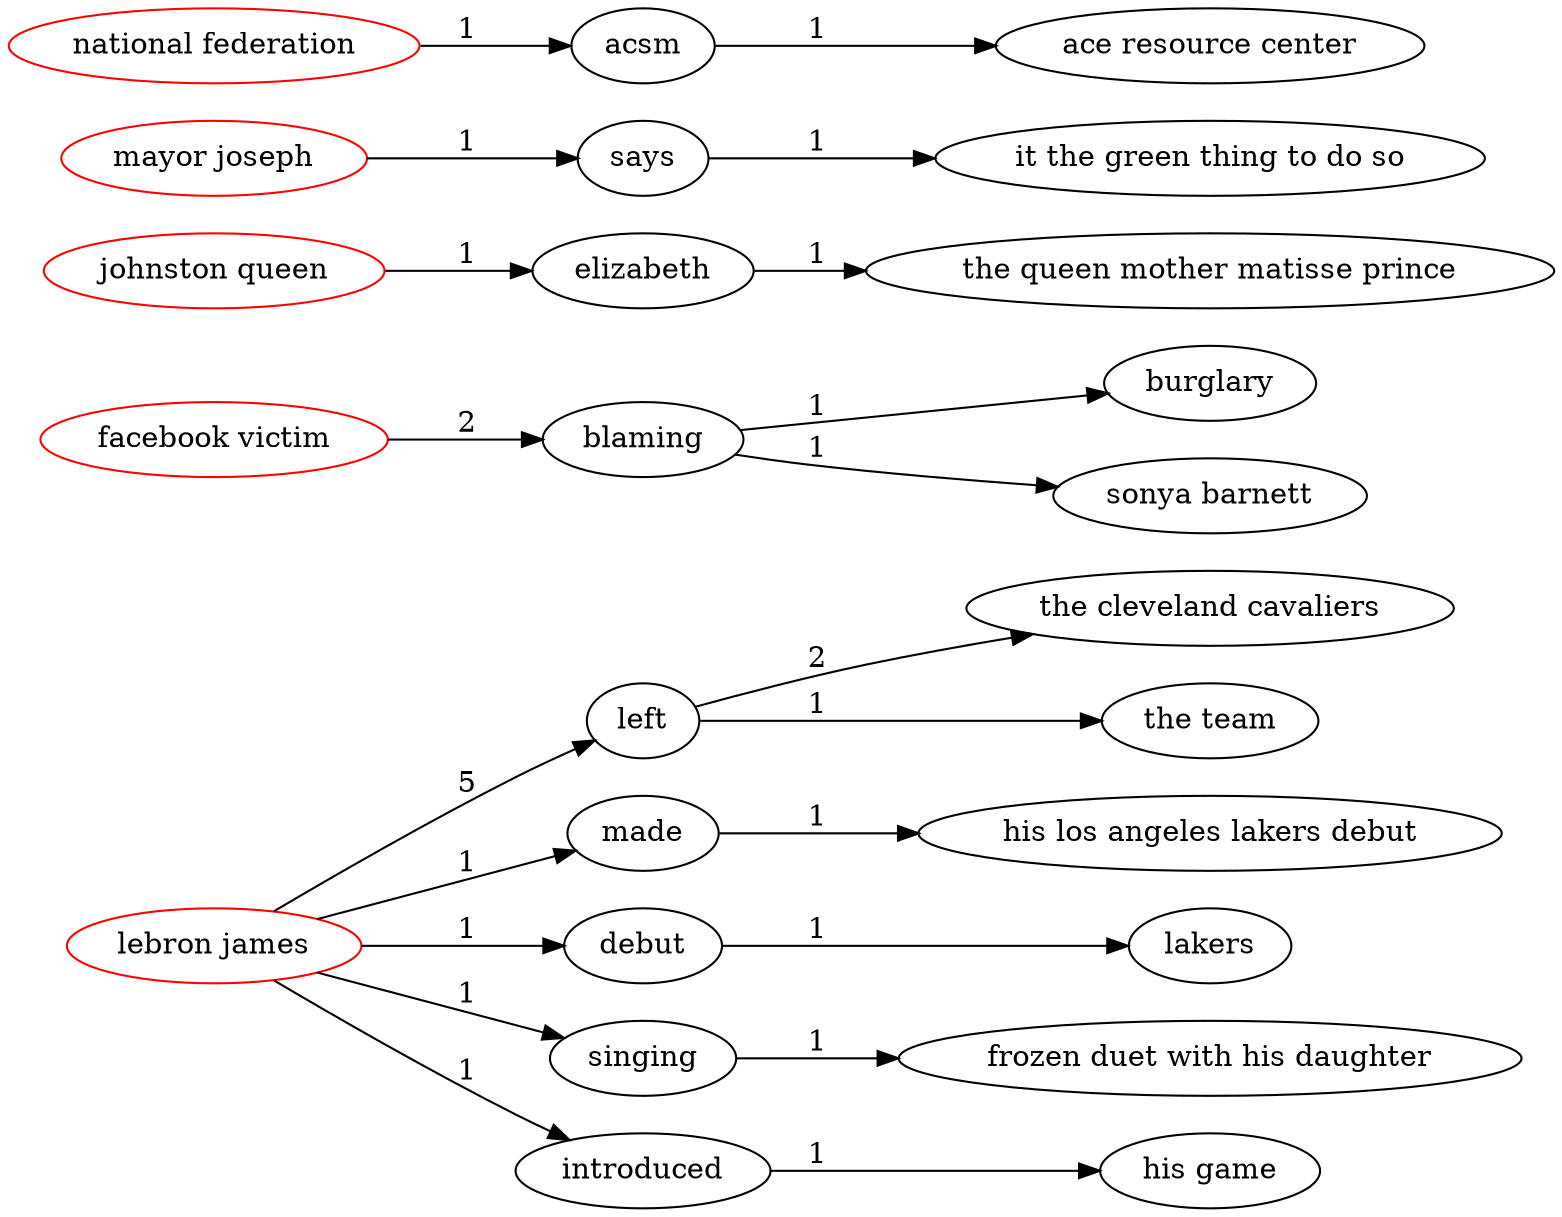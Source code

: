 digraph {
	rankdir=LR
	"lebron james" [label="lebron james" color=red]
	"lebron james.left" [label=left]
	"lebron james" -> "lebron james.left" [label=5]
	"lebron james" [label="lebron james" color=red]
	"lebron james.made" [label=made]
	"lebron james" -> "lebron james.made" [label=1]
	"lebron james" [label="lebron james" color=red]
	"lebron james.debut" [label=debut]
	"lebron james" -> "lebron james.debut" [label=1]
	"lebron james" [label="lebron james" color=red]
	"lebron james.singing" [label=singing]
	"lebron james" -> "lebron james.singing" [label=1]
	"lebron james" [label="lebron james" color=red]
	"lebron james.introduced" [label=introduced]
	"lebron james" -> "lebron james.introduced" [label=1]
	"lebron james.made.his los angeles lakers debut" [label="his los angeles lakers debut"]
	"lebron james.made" -> "lebron james.made.his los angeles lakers debut" [label=1]
	"lebron james.debut.lakers" [label=lakers]
	"lebron james.debut" -> "lebron james.debut.lakers" [label=1]
	"lebron james.left.the cleveland cavaliers" [label="the cleveland cavaliers"]
	"lebron james.left" -> "lebron james.left.the cleveland cavaliers" [label=2]
	"lebron james.left.the team" [label="the team"]
	"lebron james.left" -> "lebron james.left.the team" [label=1]
	"lebron james.singing.frozen duet with his daughter" [label="frozen duet with his daughter"]
	"lebron james.singing" -> "lebron james.singing.frozen duet with his daughter" [label=1]
	"lebron james.introduced.his game" [label="his game"]
	"lebron james.introduced" -> "lebron james.introduced.his game" [label=1]
	"facebook victim" [label="facebook victim" color=red]
	"facebook victim.blaming" [label=blaming]
	"facebook victim" -> "facebook victim.blaming" [label=2]
	"facebook victim.blaming.burglary" [label=burglary]
	"facebook victim.blaming" -> "facebook victim.blaming.burglary" [label=1]
	"facebook victim.blaming.sonya barnett" [label="sonya barnett"]
	"facebook victim.blaming" -> "facebook victim.blaming.sonya barnett" [label=1]
	"johnston queen" [label="johnston queen" color=red]
	"johnston queen.elizabeth" [label=elizabeth]
	"johnston queen" -> "johnston queen.elizabeth" [label=1]
	"johnston queen.elizabeth.the queen mother matisse prince" [label="the queen mother matisse prince"]
	"johnston queen.elizabeth" -> "johnston queen.elizabeth.the queen mother matisse prince" [label=1]
	"mayor joseph" [label="mayor joseph" color=red]
	"mayor joseph.says" [label=says]
	"mayor joseph" -> "mayor joseph.says" [label=1]
	"mayor joseph.says.it the green thing to do so" [label="it the green thing to do so"]
	"mayor joseph.says" -> "mayor joseph.says.it the green thing to do so" [label=1]
	"national federation" [label="national federation" color=red]
	"national federation.acsm" [label=acsm]
	"national federation" -> "national federation.acsm" [label=1]
	"national federation.acsm.ace resource center" [label="ace resource center"]
	"national federation.acsm" -> "national federation.acsm.ace resource center" [label=1]
}
